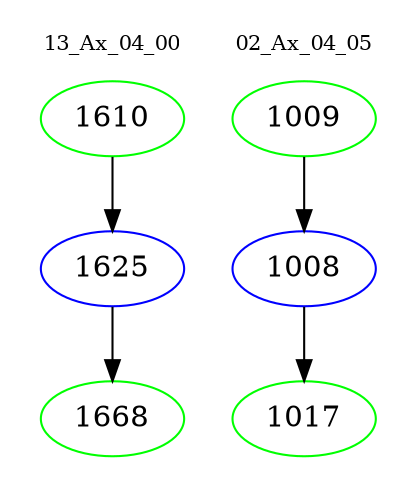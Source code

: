 digraph{
subgraph cluster_0 {
color = white
label = "13_Ax_04_00";
fontsize=10;
T0_1610 [label="1610", color="green"]
T0_1610 -> T0_1625 [color="black"]
T0_1625 [label="1625", color="blue"]
T0_1625 -> T0_1668 [color="black"]
T0_1668 [label="1668", color="green"]
}
subgraph cluster_1 {
color = white
label = "02_Ax_04_05";
fontsize=10;
T1_1009 [label="1009", color="green"]
T1_1009 -> T1_1008 [color="black"]
T1_1008 [label="1008", color="blue"]
T1_1008 -> T1_1017 [color="black"]
T1_1017 [label="1017", color="green"]
}
}
